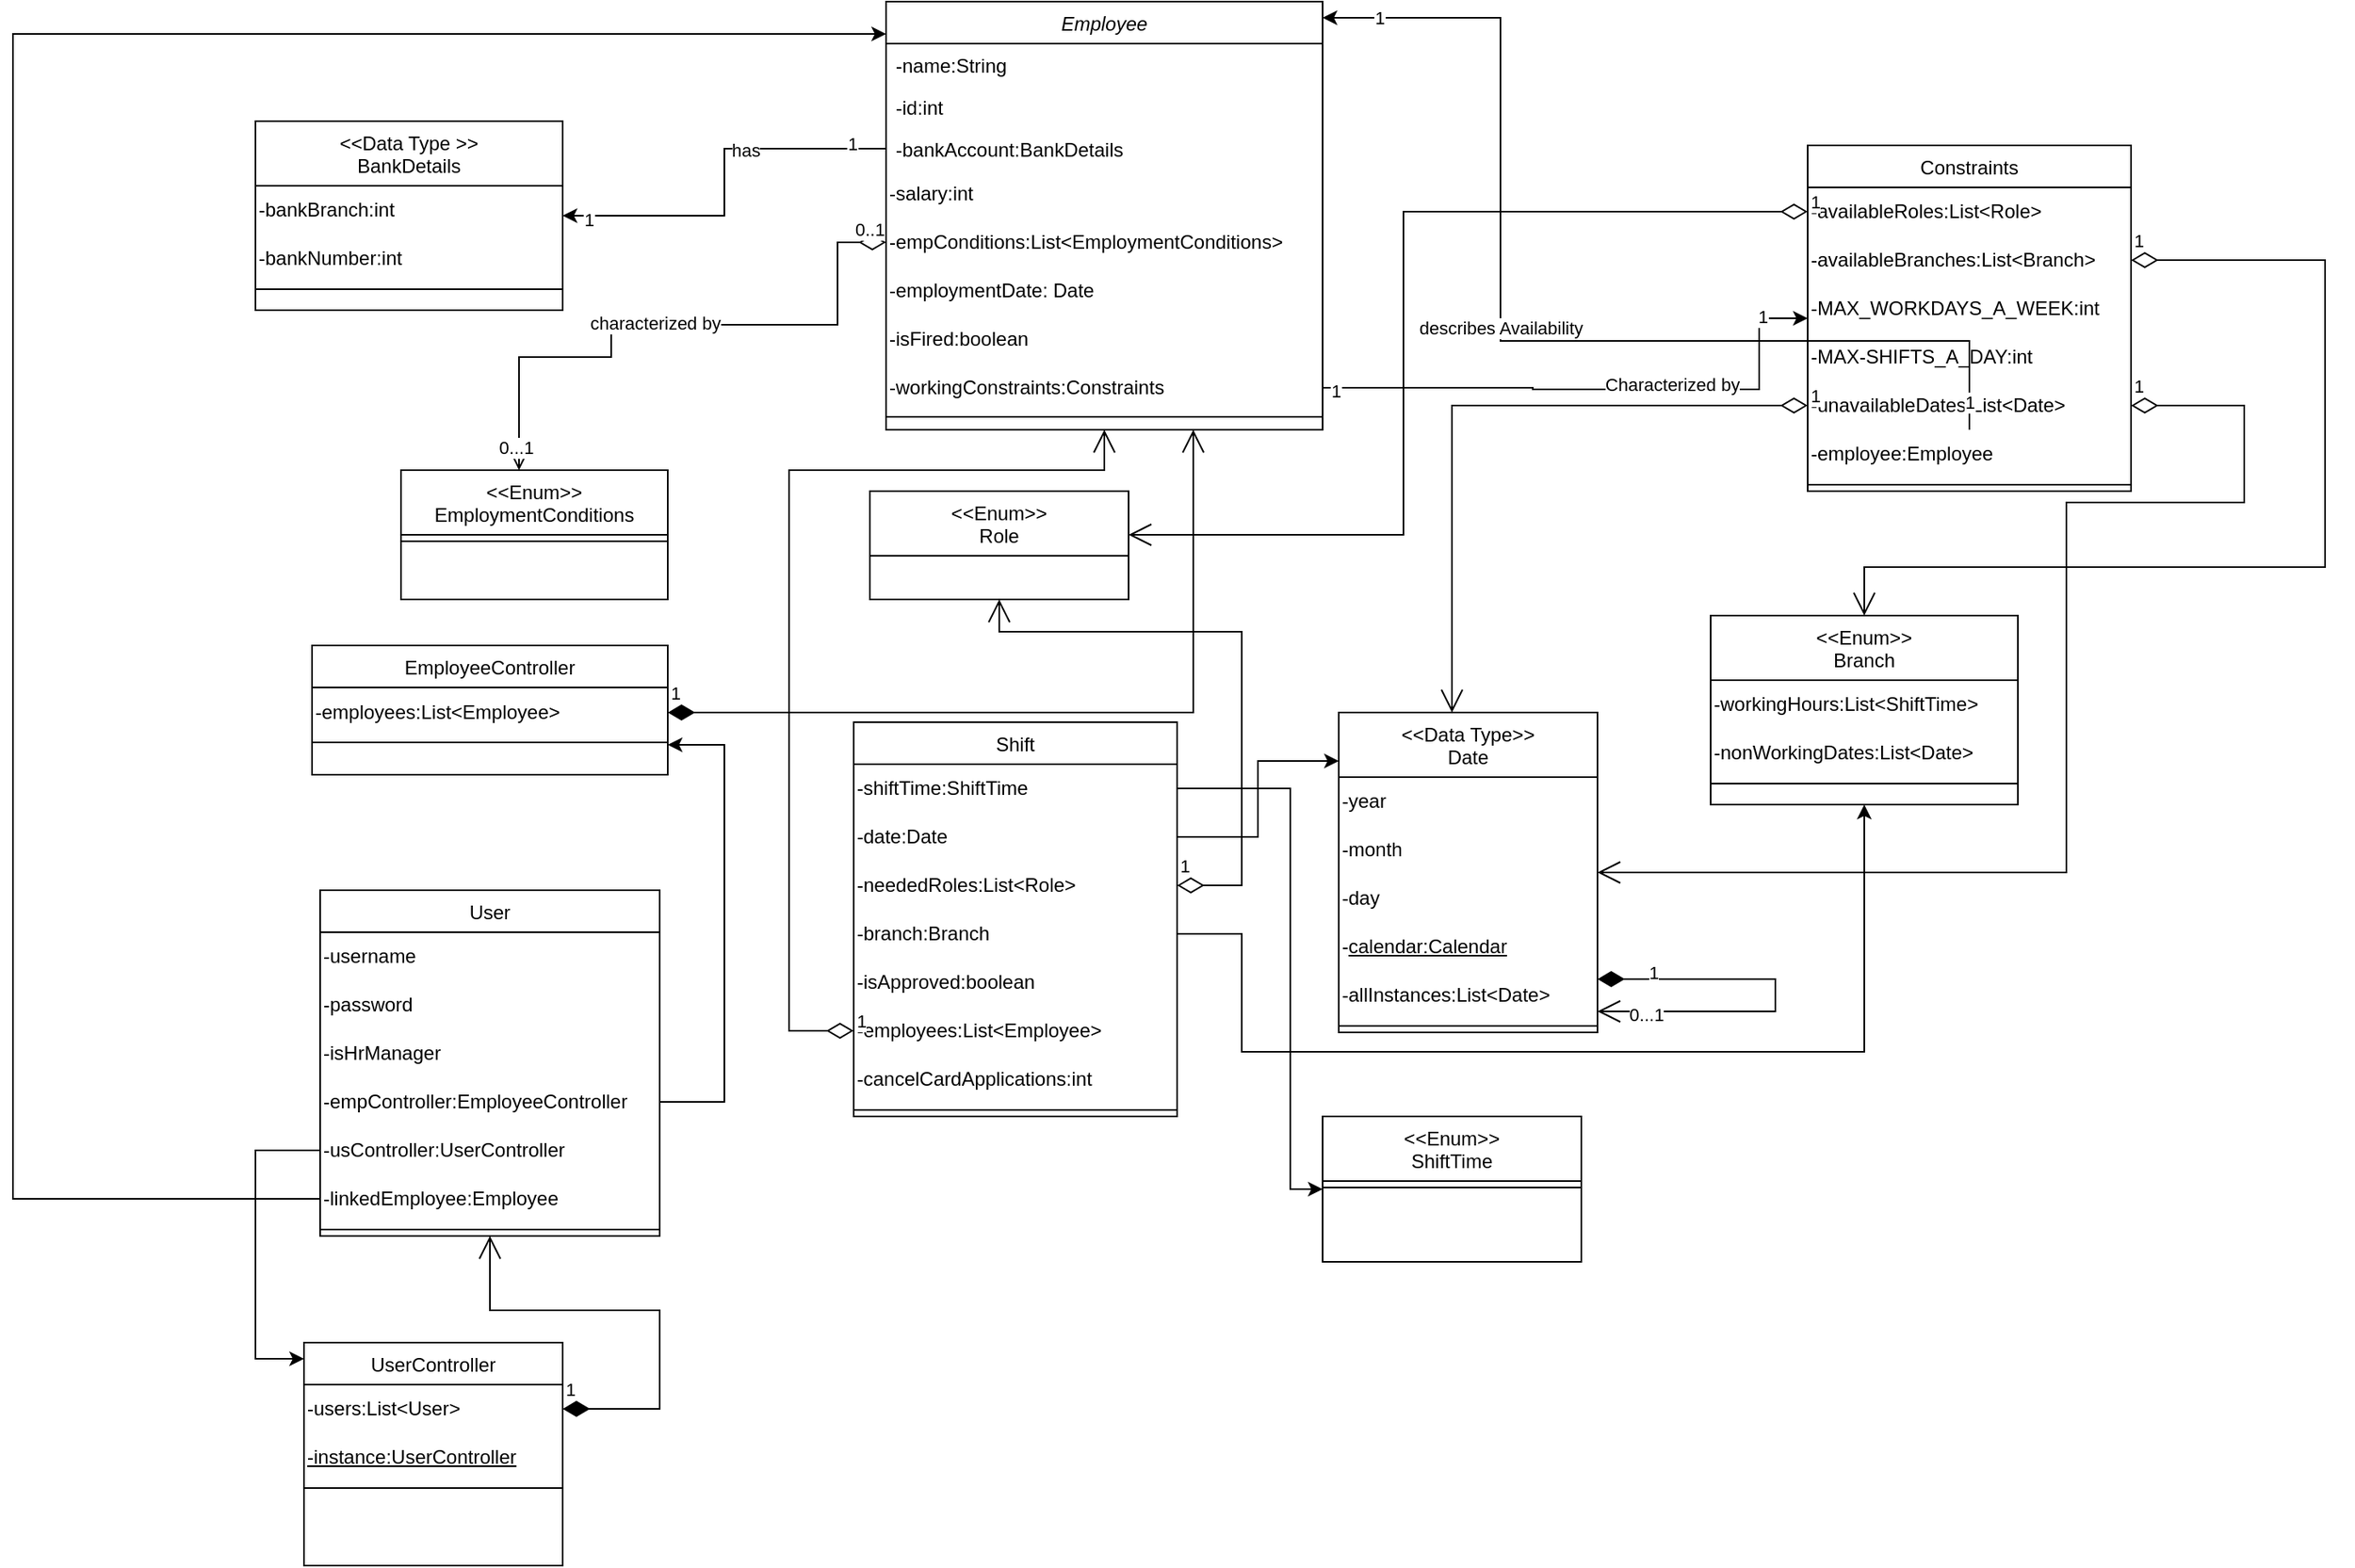 <mxfile version="21.1.0" type="device">
  <diagram id="C5RBs43oDa-KdzZeNtuy" name="Page-1">
    <mxGraphModel dx="2015" dy="496" grid="1" gridSize="10" guides="1" tooltips="1" connect="1" arrows="1" fold="1" page="1" pageScale="1" pageWidth="827" pageHeight="1169" math="0" shadow="0">
      <root>
        <mxCell id="WIyWlLk6GJQsqaUBKTNV-0" />
        <mxCell id="WIyWlLk6GJQsqaUBKTNV-1" parent="WIyWlLk6GJQsqaUBKTNV-0" />
        <mxCell id="zkfFHV4jXpPFQw0GAbJ--0" value="Employee" style="swimlane;fontStyle=2;align=center;verticalAlign=top;childLayout=stackLayout;horizontal=1;startSize=26;horizontalStack=0;resizeParent=1;resizeLast=0;collapsible=1;marginBottom=0;rounded=0;shadow=0;strokeWidth=1;" parent="WIyWlLk6GJQsqaUBKTNV-1" vertex="1">
          <mxGeometry x="30" y="10" width="270" height="265" as="geometry">
            <mxRectangle x="230" y="140" width="160" height="26" as="alternateBounds" />
          </mxGeometry>
        </mxCell>
        <mxCell id="zkfFHV4jXpPFQw0GAbJ--1" value="-name:String" style="text;align=left;verticalAlign=top;spacingLeft=4;spacingRight=4;overflow=hidden;rotatable=0;points=[[0,0.5],[1,0.5]];portConstraint=eastwest;" parent="zkfFHV4jXpPFQw0GAbJ--0" vertex="1">
          <mxGeometry y="26" width="270" height="26" as="geometry" />
        </mxCell>
        <mxCell id="zkfFHV4jXpPFQw0GAbJ--2" value="-id:int" style="text;align=left;verticalAlign=top;spacingLeft=4;spacingRight=4;overflow=hidden;rotatable=0;points=[[0,0.5],[1,0.5]];portConstraint=eastwest;rounded=0;shadow=0;html=0;" parent="zkfFHV4jXpPFQw0GAbJ--0" vertex="1">
          <mxGeometry y="52" width="270" height="26" as="geometry" />
        </mxCell>
        <mxCell id="zkfFHV4jXpPFQw0GAbJ--3" value="-bankAccount:BankDetails" style="text;align=left;verticalAlign=top;spacingLeft=4;spacingRight=4;overflow=hidden;rotatable=0;points=[[0,0.5],[1,0.5]];portConstraint=eastwest;rounded=0;shadow=0;html=0;" parent="zkfFHV4jXpPFQw0GAbJ--0" vertex="1">
          <mxGeometry y="78" width="270" height="26" as="geometry" />
        </mxCell>
        <mxCell id="BTt28EI_X6qTlT3syKuB-1" value="-salary:int" style="text;html=1;align=left;verticalAlign=middle;resizable=0;points=[];autosize=1;strokeColor=none;fillColor=none;" parent="zkfFHV4jXpPFQw0GAbJ--0" vertex="1">
          <mxGeometry y="104" width="270" height="30" as="geometry" />
        </mxCell>
        <mxCell id="BTt28EI_X6qTlT3syKuB-4" value="-empConditions:List&amp;lt;EmploymentConditions&amp;gt;" style="text;html=1;align=left;verticalAlign=middle;resizable=0;points=[];autosize=1;strokeColor=none;fillColor=none;" parent="zkfFHV4jXpPFQw0GAbJ--0" vertex="1">
          <mxGeometry y="134" width="270" height="30" as="geometry" />
        </mxCell>
        <mxCell id="BTt28EI_X6qTlT3syKuB-5" value="-employmentDate: Date" style="text;html=1;align=left;verticalAlign=middle;resizable=0;points=[];autosize=1;strokeColor=none;fillColor=none;" parent="zkfFHV4jXpPFQw0GAbJ--0" vertex="1">
          <mxGeometry y="164" width="270" height="30" as="geometry" />
        </mxCell>
        <mxCell id="62ZQvkJC0TwxKtBlI4pa-23" value="-isFired:boolean" style="text;html=1;align=left;verticalAlign=middle;resizable=0;points=[];autosize=1;strokeColor=none;fillColor=none;" vertex="1" parent="zkfFHV4jXpPFQw0GAbJ--0">
          <mxGeometry y="194" width="270" height="30" as="geometry" />
        </mxCell>
        <mxCell id="BTt28EI_X6qTlT3syKuB-2" value="-workingConstraints:Constraints" style="text;html=1;align=left;verticalAlign=middle;resizable=0;points=[];autosize=1;strokeColor=none;fillColor=none;" parent="zkfFHV4jXpPFQw0GAbJ--0" vertex="1">
          <mxGeometry y="224" width="270" height="30" as="geometry" />
        </mxCell>
        <mxCell id="zkfFHV4jXpPFQw0GAbJ--4" value="" style="line;html=1;strokeWidth=1;align=left;verticalAlign=middle;spacingTop=-1;spacingLeft=3;spacingRight=3;rotatable=0;labelPosition=right;points=[];portConstraint=eastwest;" parent="zkfFHV4jXpPFQw0GAbJ--0" vertex="1">
          <mxGeometry y="254" width="270" height="6" as="geometry" />
        </mxCell>
        <mxCell id="zkfFHV4jXpPFQw0GAbJ--13" value="Shift" style="swimlane;fontStyle=0;align=center;verticalAlign=top;childLayout=stackLayout;horizontal=1;startSize=26;horizontalStack=0;resizeParent=1;resizeLast=0;collapsible=1;marginBottom=0;rounded=0;shadow=0;strokeWidth=1;" parent="WIyWlLk6GJQsqaUBKTNV-1" vertex="1">
          <mxGeometry x="10" y="456" width="200" height="244" as="geometry">
            <mxRectangle x="340" y="380" width="170" height="26" as="alternateBounds" />
          </mxGeometry>
        </mxCell>
        <mxCell id="TPDy2men3T0ADZxq4F-W-40" value="-shiftTime:ShiftTime" style="text;html=1;align=left;verticalAlign=middle;resizable=0;points=[];autosize=1;strokeColor=none;fillColor=none;" parent="zkfFHV4jXpPFQw0GAbJ--13" vertex="1">
          <mxGeometry y="26" width="200" height="30" as="geometry" />
        </mxCell>
        <mxCell id="TPDy2men3T0ADZxq4F-W-39" value="-date:Date" style="text;html=1;align=left;verticalAlign=middle;resizable=0;points=[];autosize=1;strokeColor=none;fillColor=none;" parent="zkfFHV4jXpPFQw0GAbJ--13" vertex="1">
          <mxGeometry y="56" width="200" height="30" as="geometry" />
        </mxCell>
        <mxCell id="TPDy2men3T0ADZxq4F-W-49" value="-neededRoles:List&amp;lt;Role&amp;gt;" style="text;html=1;align=left;verticalAlign=middle;resizable=0;points=[];autosize=1;strokeColor=none;fillColor=none;" parent="zkfFHV4jXpPFQw0GAbJ--13" vertex="1">
          <mxGeometry y="86" width="200" height="30" as="geometry" />
        </mxCell>
        <mxCell id="2aoBsy9uFWrHVeQdkBPF-12" value="-branch:Branch" style="text;html=1;align=left;verticalAlign=middle;resizable=0;points=[];autosize=1;strokeColor=none;fillColor=none;" parent="zkfFHV4jXpPFQw0GAbJ--13" vertex="1">
          <mxGeometry y="116" width="200" height="30" as="geometry" />
        </mxCell>
        <mxCell id="2aoBsy9uFWrHVeQdkBPF-5" value="-isApproved:boolean" style="text;html=1;align=left;verticalAlign=middle;resizable=0;points=[];autosize=1;strokeColor=none;fillColor=none;" parent="zkfFHV4jXpPFQw0GAbJ--13" vertex="1">
          <mxGeometry y="146" width="200" height="30" as="geometry" />
        </mxCell>
        <mxCell id="2aoBsy9uFWrHVeQdkBPF-8" value="-employees:List&amp;lt;Employee&amp;gt;" style="text;html=1;align=left;verticalAlign=middle;resizable=0;points=[];autosize=1;strokeColor=none;fillColor=none;" parent="zkfFHV4jXpPFQw0GAbJ--13" vertex="1">
          <mxGeometry y="176" width="200" height="30" as="geometry" />
        </mxCell>
        <mxCell id="62ZQvkJC0TwxKtBlI4pa-14" value="-cancelCardApplications:int" style="text;html=1;align=left;verticalAlign=middle;resizable=0;points=[];autosize=1;strokeColor=none;fillColor=none;" vertex="1" parent="zkfFHV4jXpPFQw0GAbJ--13">
          <mxGeometry y="206" width="200" height="30" as="geometry" />
        </mxCell>
        <mxCell id="zkfFHV4jXpPFQw0GAbJ--15" value="" style="line;html=1;strokeWidth=1;align=left;verticalAlign=middle;spacingTop=-1;spacingLeft=3;spacingRight=3;rotatable=0;labelPosition=right;points=[];portConstraint=eastwest;" parent="zkfFHV4jXpPFQw0GAbJ--13" vertex="1">
          <mxGeometry y="236" width="200" height="8" as="geometry" />
        </mxCell>
        <mxCell id="TPDy2men3T0ADZxq4F-W-0" value="&lt;&lt;Data Type&gt;&gt;&#xa;Date" style="swimlane;fontStyle=0;align=center;verticalAlign=top;childLayout=stackLayout;horizontal=1;startSize=40;horizontalStack=0;resizeParent=1;resizeLast=0;collapsible=1;marginBottom=0;rounded=0;shadow=0;strokeWidth=1;" parent="WIyWlLk6GJQsqaUBKTNV-1" vertex="1">
          <mxGeometry x="310" y="450" width="160" height="198" as="geometry">
            <mxRectangle x="340" y="380" width="170" height="26" as="alternateBounds" />
          </mxGeometry>
        </mxCell>
        <mxCell id="2aoBsy9uFWrHVeQdkBPF-11" value="-year" style="text;html=1;align=left;verticalAlign=middle;resizable=0;points=[];autosize=1;strokeColor=none;fillColor=none;" parent="TPDy2men3T0ADZxq4F-W-0" vertex="1">
          <mxGeometry y="40" width="160" height="30" as="geometry" />
        </mxCell>
        <mxCell id="2aoBsy9uFWrHVeQdkBPF-10" value="-month" style="text;html=1;align=left;verticalAlign=middle;resizable=0;points=[];autosize=1;strokeColor=none;fillColor=none;" parent="TPDy2men3T0ADZxq4F-W-0" vertex="1">
          <mxGeometry y="70" width="160" height="30" as="geometry" />
        </mxCell>
        <mxCell id="2aoBsy9uFWrHVeQdkBPF-9" value="-day" style="text;html=1;align=left;verticalAlign=middle;resizable=0;points=[];autosize=1;strokeColor=none;fillColor=none;" parent="TPDy2men3T0ADZxq4F-W-0" vertex="1">
          <mxGeometry y="100" width="160" height="30" as="geometry" />
        </mxCell>
        <mxCell id="TPDy2men3T0ADZxq4F-W-27" value="-&lt;u&gt;calendar:Calendar&lt;/u&gt;" style="text;html=1;align=left;verticalAlign=middle;resizable=0;points=[];autosize=1;strokeColor=none;fillColor=none;" parent="TPDy2men3T0ADZxq4F-W-0" vertex="1">
          <mxGeometry y="130" width="160" height="30" as="geometry" />
        </mxCell>
        <mxCell id="62ZQvkJC0TwxKtBlI4pa-15" value="-allInstances:List&amp;lt;Date&amp;gt;" style="text;html=1;align=left;verticalAlign=middle;resizable=0;points=[];autosize=1;strokeColor=none;fillColor=none;" vertex="1" parent="TPDy2men3T0ADZxq4F-W-0">
          <mxGeometry y="160" width="160" height="30" as="geometry" />
        </mxCell>
        <mxCell id="TPDy2men3T0ADZxq4F-W-2" value="" style="line;html=1;strokeWidth=1;align=left;verticalAlign=middle;spacingTop=-1;spacingLeft=3;spacingRight=3;rotatable=0;labelPosition=right;points=[];portConstraint=eastwest;" parent="TPDy2men3T0ADZxq4F-W-0" vertex="1">
          <mxGeometry y="190" width="160" height="8" as="geometry" />
        </mxCell>
        <mxCell id="62ZQvkJC0TwxKtBlI4pa-57" value="1" style="endArrow=open;html=1;endSize=12;startArrow=diamondThin;startSize=14;startFill=1;edgeStyle=orthogonalEdgeStyle;align=left;verticalAlign=bottom;rounded=0;" edge="1" parent="TPDy2men3T0ADZxq4F-W-0" source="62ZQvkJC0TwxKtBlI4pa-15" target="62ZQvkJC0TwxKtBlI4pa-15">
          <mxGeometry x="-0.75" y="-5" relative="1" as="geometry">
            <mxPoint x="190" y="170" as="sourcePoint" />
            <mxPoint x="200" y="250" as="targetPoint" />
            <Array as="points">
              <mxPoint x="270" y="165" />
              <mxPoint x="270" y="185" />
            </Array>
            <mxPoint as="offset" />
          </mxGeometry>
        </mxCell>
        <mxCell id="62ZQvkJC0TwxKtBlI4pa-59" value="0...1" style="edgeLabel;html=1;align=center;verticalAlign=middle;resizable=0;points=[];" vertex="1" connectable="0" parent="62ZQvkJC0TwxKtBlI4pa-57">
          <mxGeometry x="0.754" y="2" relative="1" as="geometry">
            <mxPoint as="offset" />
          </mxGeometry>
        </mxCell>
        <mxCell id="TPDy2men3T0ADZxq4F-W-6" value="&lt;&lt;Enum&gt;&gt;&#xa;ShiftTime" style="swimlane;fontStyle=0;align=center;verticalAlign=top;childLayout=stackLayout;horizontal=1;startSize=40;horizontalStack=0;resizeParent=1;resizeLast=0;collapsible=1;marginBottom=0;rounded=0;shadow=0;strokeWidth=1;" parent="WIyWlLk6GJQsqaUBKTNV-1" vertex="1">
          <mxGeometry x="300" y="700" width="160" height="90" as="geometry">
            <mxRectangle x="340" y="380" width="170" height="26" as="alternateBounds" />
          </mxGeometry>
        </mxCell>
        <mxCell id="TPDy2men3T0ADZxq4F-W-8" value="" style="line;html=1;strokeWidth=1;align=left;verticalAlign=middle;spacingTop=-1;spacingLeft=3;spacingRight=3;rotatable=0;labelPosition=right;points=[];portConstraint=eastwest;" parent="TPDy2men3T0ADZxq4F-W-6" vertex="1">
          <mxGeometry y="40" width="160" height="8" as="geometry" />
        </mxCell>
        <mxCell id="TPDy2men3T0ADZxq4F-W-9" value="User" style="swimlane;fontStyle=0;align=center;verticalAlign=top;childLayout=stackLayout;horizontal=1;startSize=26;horizontalStack=0;resizeParent=1;resizeLast=0;collapsible=1;marginBottom=0;rounded=0;shadow=0;strokeWidth=1;" parent="WIyWlLk6GJQsqaUBKTNV-1" vertex="1">
          <mxGeometry x="-320" y="560" width="210" height="214" as="geometry">
            <mxRectangle x="130" y="380" width="160" height="26" as="alternateBounds" />
          </mxGeometry>
        </mxCell>
        <mxCell id="TPDy2men3T0ADZxq4F-W-69" value="-username" style="text;html=1;align=left;verticalAlign=middle;resizable=0;points=[];autosize=1;strokeColor=none;fillColor=none;" parent="TPDy2men3T0ADZxq4F-W-9" vertex="1">
          <mxGeometry y="26" width="210" height="30" as="geometry" />
        </mxCell>
        <mxCell id="TPDy2men3T0ADZxq4F-W-72" value="-password" style="text;html=1;align=left;verticalAlign=middle;resizable=0;points=[];autosize=1;strokeColor=none;fillColor=none;" parent="TPDy2men3T0ADZxq4F-W-9" vertex="1">
          <mxGeometry y="56" width="210" height="30" as="geometry" />
        </mxCell>
        <mxCell id="2aoBsy9uFWrHVeQdkBPF-0" value="-isHrManager" style="text;html=1;align=left;verticalAlign=middle;resizable=0;points=[];autosize=1;strokeColor=none;fillColor=none;" parent="TPDy2men3T0ADZxq4F-W-9" vertex="1">
          <mxGeometry y="86" width="210" height="30" as="geometry" />
        </mxCell>
        <mxCell id="62ZQvkJC0TwxKtBlI4pa-16" value="-empController:EmployeeController" style="text;html=1;align=left;verticalAlign=middle;resizable=0;points=[];autosize=1;strokeColor=none;fillColor=none;" vertex="1" parent="TPDy2men3T0ADZxq4F-W-9">
          <mxGeometry y="116" width="210" height="30" as="geometry" />
        </mxCell>
        <mxCell id="62ZQvkJC0TwxKtBlI4pa-17" value="-usController:UserController" style="text;html=1;align=left;verticalAlign=middle;resizable=0;points=[];autosize=1;strokeColor=none;fillColor=none;" vertex="1" parent="TPDy2men3T0ADZxq4F-W-9">
          <mxGeometry y="146" width="210" height="30" as="geometry" />
        </mxCell>
        <mxCell id="2aoBsy9uFWrHVeQdkBPF-1" value="-linkedEmployee:Employee" style="text;html=1;align=left;verticalAlign=middle;resizable=0;points=[];autosize=1;strokeColor=none;fillColor=none;" parent="TPDy2men3T0ADZxq4F-W-9" vertex="1">
          <mxGeometry y="176" width="210" height="30" as="geometry" />
        </mxCell>
        <mxCell id="TPDy2men3T0ADZxq4F-W-12" value="" style="line;html=1;strokeWidth=1;align=left;verticalAlign=middle;spacingTop=-1;spacingLeft=3;spacingRight=3;rotatable=0;labelPosition=right;points=[];portConstraint=eastwest;" parent="TPDy2men3T0ADZxq4F-W-9" vertex="1">
          <mxGeometry y="206" width="210" height="8" as="geometry" />
        </mxCell>
        <mxCell id="TPDy2men3T0ADZxq4F-W-15" value="EmployeeController" style="swimlane;fontStyle=0;align=center;verticalAlign=top;childLayout=stackLayout;horizontal=1;startSize=26;horizontalStack=0;resizeParent=1;resizeLast=0;collapsible=1;marginBottom=0;rounded=0;shadow=0;strokeWidth=1;" parent="WIyWlLk6GJQsqaUBKTNV-1" vertex="1">
          <mxGeometry x="-325" y="408.5" width="220" height="80" as="geometry">
            <mxRectangle x="130" y="380" width="160" height="26" as="alternateBounds" />
          </mxGeometry>
        </mxCell>
        <mxCell id="62ZQvkJC0TwxKtBlI4pa-22" value="-employees:List&amp;lt;Employee&amp;gt;" style="text;html=1;align=left;verticalAlign=middle;resizable=0;points=[];autosize=1;strokeColor=none;fillColor=none;" vertex="1" parent="TPDy2men3T0ADZxq4F-W-15">
          <mxGeometry y="26" width="220" height="30" as="geometry" />
        </mxCell>
        <mxCell id="TPDy2men3T0ADZxq4F-W-18" value="" style="line;html=1;strokeWidth=1;align=left;verticalAlign=middle;spacingTop=-1;spacingLeft=3;spacingRight=3;rotatable=0;labelPosition=right;points=[];portConstraint=eastwest;" parent="TPDy2men3T0ADZxq4F-W-15" vertex="1">
          <mxGeometry y="56" width="220" height="8" as="geometry" />
        </mxCell>
        <mxCell id="TPDy2men3T0ADZxq4F-W-21" value="UserController" style="swimlane;fontStyle=0;align=center;verticalAlign=top;childLayout=stackLayout;horizontal=1;startSize=26;horizontalStack=0;resizeParent=1;resizeLast=0;collapsible=1;marginBottom=0;rounded=0;shadow=0;strokeWidth=1;" parent="WIyWlLk6GJQsqaUBKTNV-1" vertex="1">
          <mxGeometry x="-330" y="840" width="160" height="138" as="geometry">
            <mxRectangle x="130" y="380" width="160" height="26" as="alternateBounds" />
          </mxGeometry>
        </mxCell>
        <mxCell id="2aoBsy9uFWrHVeQdkBPF-13" value="-users:List&amp;lt;User&amp;gt;" style="text;html=1;align=left;verticalAlign=middle;resizable=0;points=[];autosize=1;strokeColor=none;fillColor=none;" parent="TPDy2men3T0ADZxq4F-W-21" vertex="1">
          <mxGeometry y="26" width="160" height="30" as="geometry" />
        </mxCell>
        <mxCell id="62ZQvkJC0TwxKtBlI4pa-18" value="&lt;u&gt;-instance:UserController&lt;/u&gt;" style="text;html=1;align=left;verticalAlign=middle;resizable=0;points=[];autosize=1;strokeColor=none;fillColor=none;" vertex="1" parent="TPDy2men3T0ADZxq4F-W-21">
          <mxGeometry y="56" width="160" height="30" as="geometry" />
        </mxCell>
        <mxCell id="TPDy2men3T0ADZxq4F-W-24" value="" style="line;html=1;strokeWidth=1;align=left;verticalAlign=middle;spacingTop=-1;spacingLeft=3;spacingRight=3;rotatable=0;labelPosition=right;points=[];portConstraint=eastwest;" parent="TPDy2men3T0ADZxq4F-W-21" vertex="1">
          <mxGeometry y="86" width="160" height="8" as="geometry" />
        </mxCell>
        <mxCell id="TPDy2men3T0ADZxq4F-W-28" value="&lt;&lt;Enum&gt;&gt;&#xa;Branch" style="swimlane;fontStyle=0;align=center;verticalAlign=top;childLayout=stackLayout;horizontal=1;startSize=40;horizontalStack=0;resizeParent=1;resizeLast=0;collapsible=1;marginBottom=0;rounded=0;shadow=0;strokeWidth=1;" parent="WIyWlLk6GJQsqaUBKTNV-1" vertex="1">
          <mxGeometry x="540" y="390" width="190" height="117" as="geometry">
            <mxRectangle x="130" y="380" width="160" height="26" as="alternateBounds" />
          </mxGeometry>
        </mxCell>
        <mxCell id="2aoBsy9uFWrHVeQdkBPF-2" value="-workingHours:List&amp;lt;ShiftTime&amp;gt;" style="text;html=1;align=left;verticalAlign=middle;resizable=0;points=[];autosize=1;strokeColor=none;fillColor=none;" parent="TPDy2men3T0ADZxq4F-W-28" vertex="1">
          <mxGeometry y="40" width="190" height="30" as="geometry" />
        </mxCell>
        <mxCell id="TPDy2men3T0ADZxq4F-W-41" value="-nonWorkingDates:List&amp;lt;Date&amp;gt;" style="text;html=1;align=left;verticalAlign=middle;resizable=0;points=[];autosize=1;strokeColor=none;fillColor=none;" parent="TPDy2men3T0ADZxq4F-W-28" vertex="1">
          <mxGeometry y="70" width="190" height="30" as="geometry" />
        </mxCell>
        <mxCell id="TPDy2men3T0ADZxq4F-W-31" value="" style="line;html=1;strokeWidth=1;align=left;verticalAlign=middle;spacingTop=-1;spacingLeft=3;spacingRight=3;rotatable=0;labelPosition=right;points=[];portConstraint=eastwest;" parent="TPDy2men3T0ADZxq4F-W-28" vertex="1">
          <mxGeometry y="100" width="190" height="8" as="geometry" />
        </mxCell>
        <mxCell id="TPDy2men3T0ADZxq4F-W-52" value="Constraints" style="swimlane;fontStyle=0;align=center;verticalAlign=top;childLayout=stackLayout;horizontal=1;startSize=26;horizontalStack=0;resizeParent=1;resizeLast=0;collapsible=1;marginBottom=0;rounded=0;shadow=0;strokeWidth=1;" parent="WIyWlLk6GJQsqaUBKTNV-1" vertex="1">
          <mxGeometry x="600" y="99" width="200" height="214" as="geometry">
            <mxRectangle x="130" y="380" width="160" height="26" as="alternateBounds" />
          </mxGeometry>
        </mxCell>
        <mxCell id="TPDy2men3T0ADZxq4F-W-56" value="-availableRoles:List&amp;lt;Role&amp;gt;" style="text;html=1;align=left;verticalAlign=middle;resizable=0;points=[];autosize=1;strokeColor=none;fillColor=none;" parent="TPDy2men3T0ADZxq4F-W-52" vertex="1">
          <mxGeometry y="26" width="200" height="30" as="geometry" />
        </mxCell>
        <mxCell id="TPDy2men3T0ADZxq4F-W-57" value="-availableBranches:List&amp;lt;Branch&amp;gt;" style="text;html=1;align=left;verticalAlign=middle;resizable=0;points=[];autosize=1;strokeColor=none;fillColor=none;" parent="TPDy2men3T0ADZxq4F-W-52" vertex="1">
          <mxGeometry y="56" width="200" height="30" as="geometry" />
        </mxCell>
        <mxCell id="TPDy2men3T0ADZxq4F-W-58" value="-MAX_WORKDAYS_A_WEEK:int" style="text;html=1;align=left;verticalAlign=middle;resizable=0;points=[];autosize=1;strokeColor=none;fillColor=none;" parent="TPDy2men3T0ADZxq4F-W-52" vertex="1">
          <mxGeometry y="86" width="200" height="30" as="geometry" />
        </mxCell>
        <mxCell id="62ZQvkJC0TwxKtBlI4pa-29" value="-MAX-SHIFTS_A_DAY:int" style="text;html=1;align=left;verticalAlign=middle;resizable=0;points=[];autosize=1;strokeColor=none;fillColor=none;" vertex="1" parent="TPDy2men3T0ADZxq4F-W-52">
          <mxGeometry y="116" width="200" height="30" as="geometry" />
        </mxCell>
        <mxCell id="TPDy2men3T0ADZxq4F-W-59" value="-unavailableDates:List&amp;lt;Date&amp;gt;" style="text;html=1;align=left;verticalAlign=middle;resizable=0;points=[];autosize=1;strokeColor=none;fillColor=none;" parent="TPDy2men3T0ADZxq4F-W-52" vertex="1">
          <mxGeometry y="146" width="200" height="30" as="geometry" />
        </mxCell>
        <mxCell id="62ZQvkJC0TwxKtBlI4pa-28" value="-employee:Employee" style="text;html=1;align=left;verticalAlign=middle;resizable=0;points=[];autosize=1;strokeColor=none;fillColor=none;" vertex="1" parent="TPDy2men3T0ADZxq4F-W-52">
          <mxGeometry y="176" width="200" height="30" as="geometry" />
        </mxCell>
        <mxCell id="TPDy2men3T0ADZxq4F-W-54" value="" style="line;html=1;strokeWidth=1;align=left;verticalAlign=middle;spacingTop=-1;spacingLeft=3;spacingRight=3;rotatable=0;labelPosition=right;points=[];portConstraint=eastwest;" parent="TPDy2men3T0ADZxq4F-W-52" vertex="1">
          <mxGeometry y="206" width="200" height="8" as="geometry" />
        </mxCell>
        <mxCell id="TPDy2men3T0ADZxq4F-W-60" value="&lt;&lt;Enum&gt;&gt;&#xa;Role" style="swimlane;fontStyle=0;align=center;verticalAlign=top;childLayout=stackLayout;horizontal=1;startSize=40;horizontalStack=0;resizeParent=1;resizeLast=0;collapsible=1;marginBottom=0;rounded=0;shadow=0;strokeWidth=1;" parent="WIyWlLk6GJQsqaUBKTNV-1" vertex="1">
          <mxGeometry x="20" y="313" width="160" height="67" as="geometry">
            <mxRectangle x="130" y="380" width="160" height="26" as="alternateBounds" />
          </mxGeometry>
        </mxCell>
        <mxCell id="TPDy2men3T0ADZxq4F-W-61" value="" style="line;html=1;strokeWidth=1;align=left;verticalAlign=middle;spacingTop=-1;spacingLeft=3;spacingRight=3;rotatable=0;labelPosition=right;points=[];portConstraint=eastwest;" parent="TPDy2men3T0ADZxq4F-W-60" vertex="1">
          <mxGeometry y="40" width="160" as="geometry" />
        </mxCell>
        <mxCell id="62ZQvkJC0TwxKtBlI4pa-9" style="edgeStyle=orthogonalEdgeStyle;rounded=0;orthogonalLoop=1;jettySize=auto;html=1;" edge="1" parent="WIyWlLk6GJQsqaUBKTNV-1" source="BTt28EI_X6qTlT3syKuB-2" target="TPDy2men3T0ADZxq4F-W-52">
          <mxGeometry relative="1" as="geometry">
            <mxPoint x="570" y="230" as="targetPoint" />
            <Array as="points">
              <mxPoint x="430" y="249" />
              <mxPoint x="430" y="250" />
              <mxPoint x="570" y="250" />
              <mxPoint x="570" y="206" />
            </Array>
          </mxGeometry>
        </mxCell>
        <mxCell id="62ZQvkJC0TwxKtBlI4pa-10" value="Characterized by" style="edgeLabel;html=1;align=center;verticalAlign=middle;resizable=0;points=[];" vertex="1" connectable="0" parent="62ZQvkJC0TwxKtBlI4pa-9">
          <mxGeometry x="0.254" y="3" relative="1" as="geometry">
            <mxPoint as="offset" />
          </mxGeometry>
        </mxCell>
        <mxCell id="62ZQvkJC0TwxKtBlI4pa-11" value="1" style="edgeLabel;html=1;align=center;verticalAlign=middle;resizable=0;points=[];" vertex="1" connectable="0" parent="62ZQvkJC0TwxKtBlI4pa-9">
          <mxGeometry x="-0.783" y="-2" relative="1" as="geometry">
            <mxPoint x="-30" as="offset" />
          </mxGeometry>
        </mxCell>
        <mxCell id="62ZQvkJC0TwxKtBlI4pa-12" value="1" style="edgeLabel;html=1;align=center;verticalAlign=middle;resizable=0;points=[];" vertex="1" connectable="0" parent="62ZQvkJC0TwxKtBlI4pa-9">
          <mxGeometry x="0.838" y="1" relative="1" as="geometry">
            <mxPoint as="offset" />
          </mxGeometry>
        </mxCell>
        <mxCell id="62ZQvkJC0TwxKtBlI4pa-19" value="&lt;&lt;Enum&gt;&gt;&#xa;EmploymentConditions" style="swimlane;fontStyle=0;align=center;verticalAlign=top;childLayout=stackLayout;horizontal=1;startSize=40;horizontalStack=0;resizeParent=1;resizeLast=0;collapsible=1;marginBottom=0;rounded=0;shadow=0;strokeWidth=1;" vertex="1" parent="WIyWlLk6GJQsqaUBKTNV-1">
          <mxGeometry x="-270" y="300" width="165" height="80" as="geometry">
            <mxRectangle x="130" y="380" width="160" height="26" as="alternateBounds" />
          </mxGeometry>
        </mxCell>
        <mxCell id="62ZQvkJC0TwxKtBlI4pa-21" value="" style="line;html=1;strokeWidth=1;align=left;verticalAlign=middle;spacingTop=-1;spacingLeft=3;spacingRight=3;rotatable=0;labelPosition=right;points=[];portConstraint=eastwest;" vertex="1" parent="62ZQvkJC0TwxKtBlI4pa-19">
          <mxGeometry y="40" width="165" height="8" as="geometry" />
        </mxCell>
        <mxCell id="62ZQvkJC0TwxKtBlI4pa-24" value="&lt;&lt;Data Type &gt;&gt;&#xa;BankDetails" style="swimlane;fontStyle=0;align=center;verticalAlign=top;childLayout=stackLayout;horizontal=1;startSize=40;horizontalStack=0;resizeParent=1;resizeLast=0;collapsible=1;marginBottom=0;rounded=0;shadow=0;strokeWidth=1;" vertex="1" parent="WIyWlLk6GJQsqaUBKTNV-1">
          <mxGeometry x="-360" y="84" width="190" height="117" as="geometry">
            <mxRectangle x="130" y="380" width="160" height="26" as="alternateBounds" />
          </mxGeometry>
        </mxCell>
        <mxCell id="62ZQvkJC0TwxKtBlI4pa-25" value="-bankBranch:int" style="text;html=1;align=left;verticalAlign=middle;resizable=0;points=[];autosize=1;strokeColor=none;fillColor=none;" vertex="1" parent="62ZQvkJC0TwxKtBlI4pa-24">
          <mxGeometry y="40" width="190" height="30" as="geometry" />
        </mxCell>
        <mxCell id="62ZQvkJC0TwxKtBlI4pa-26" value="-bankNumber:int" style="text;html=1;align=left;verticalAlign=middle;resizable=0;points=[];autosize=1;strokeColor=none;fillColor=none;" vertex="1" parent="62ZQvkJC0TwxKtBlI4pa-24">
          <mxGeometry y="70" width="190" height="30" as="geometry" />
        </mxCell>
        <mxCell id="62ZQvkJC0TwxKtBlI4pa-27" value="" style="line;html=1;strokeWidth=1;align=left;verticalAlign=middle;spacingTop=-1;spacingLeft=3;spacingRight=3;rotatable=0;labelPosition=right;points=[];portConstraint=eastwest;" vertex="1" parent="62ZQvkJC0TwxKtBlI4pa-24">
          <mxGeometry y="100" width="190" height="8" as="geometry" />
        </mxCell>
        <mxCell id="62ZQvkJC0TwxKtBlI4pa-31" style="edgeStyle=orthogonalEdgeStyle;rounded=0;orthogonalLoop=1;jettySize=auto;html=1;" edge="1" parent="WIyWlLk6GJQsqaUBKTNV-1" source="62ZQvkJC0TwxKtBlI4pa-28" target="zkfFHV4jXpPFQw0GAbJ--0">
          <mxGeometry relative="1" as="geometry">
            <Array as="points">
              <mxPoint x="410" y="220" />
              <mxPoint x="410" y="20" />
            </Array>
          </mxGeometry>
        </mxCell>
        <mxCell id="62ZQvkJC0TwxKtBlI4pa-32" value="describes Availability" style="edgeLabel;html=1;align=center;verticalAlign=middle;resizable=0;points=[];" vertex="1" connectable="0" parent="62ZQvkJC0TwxKtBlI4pa-31">
          <mxGeometry x="0.078" relative="1" as="geometry">
            <mxPoint as="offset" />
          </mxGeometry>
        </mxCell>
        <mxCell id="62ZQvkJC0TwxKtBlI4pa-33" value="1" style="edgeLabel;html=1;align=center;verticalAlign=middle;resizable=0;points=[];" vertex="1" connectable="0" parent="62ZQvkJC0TwxKtBlI4pa-31">
          <mxGeometry x="0.893" relative="1" as="geometry">
            <mxPoint as="offset" />
          </mxGeometry>
        </mxCell>
        <mxCell id="62ZQvkJC0TwxKtBlI4pa-34" value="1" style="edgeLabel;html=1;align=center;verticalAlign=middle;resizable=0;points=[];" vertex="1" connectable="0" parent="62ZQvkJC0TwxKtBlI4pa-31">
          <mxGeometry x="-0.946" relative="1" as="geometry">
            <mxPoint as="offset" />
          </mxGeometry>
        </mxCell>
        <mxCell id="62ZQvkJC0TwxKtBlI4pa-39" value="1" style="endArrow=open;html=1;endSize=12;startArrow=diamondThin;startSize=14;startFill=0;edgeStyle=orthogonalEdgeStyle;align=left;verticalAlign=bottom;rounded=0;entryX=1;entryY=0.403;entryDx=0;entryDy=0;entryPerimeter=0;" edge="1" parent="WIyWlLk6GJQsqaUBKTNV-1" source="TPDy2men3T0ADZxq4F-W-56" target="TPDy2men3T0ADZxq4F-W-60">
          <mxGeometry x="-1" y="3" relative="1" as="geometry">
            <mxPoint x="350" y="260" as="sourcePoint" />
            <mxPoint x="510" y="260" as="targetPoint" />
            <Array as="points">
              <mxPoint x="350" y="140" />
              <mxPoint x="350" y="340" />
            </Array>
          </mxGeometry>
        </mxCell>
        <mxCell id="62ZQvkJC0TwxKtBlI4pa-45" value="1" style="endArrow=open;html=1;endSize=12;startArrow=diamondThin;startSize=14;startFill=0;edgeStyle=orthogonalEdgeStyle;align=left;verticalAlign=bottom;rounded=0;" edge="1" parent="WIyWlLk6GJQsqaUBKTNV-1" source="TPDy2men3T0ADZxq4F-W-57" target="TPDy2men3T0ADZxq4F-W-28">
          <mxGeometry x="-1" y="3" relative="1" as="geometry">
            <mxPoint x="400" y="260" as="sourcePoint" />
            <mxPoint x="560" y="260" as="targetPoint" />
            <Array as="points">
              <mxPoint x="920" y="170" />
              <mxPoint x="920" y="360" />
              <mxPoint x="635" y="360" />
            </Array>
          </mxGeometry>
        </mxCell>
        <mxCell id="62ZQvkJC0TwxKtBlI4pa-46" value="1" style="endArrow=open;html=1;endSize=12;startArrow=diamondThin;startSize=14;startFill=0;edgeStyle=orthogonalEdgeStyle;align=left;verticalAlign=bottom;rounded=0;" edge="1" parent="WIyWlLk6GJQsqaUBKTNV-1" source="TPDy2men3T0ADZxq4F-W-59" target="TPDy2men3T0ADZxq4F-W-0">
          <mxGeometry x="-1" y="3" relative="1" as="geometry">
            <mxPoint x="1055" y="240" as="sourcePoint" />
            <mxPoint x="940" y="390" as="targetPoint" />
            <Array as="points">
              <mxPoint x="870" y="260" />
              <mxPoint x="870" y="320" />
              <mxPoint x="760" y="320" />
            </Array>
          </mxGeometry>
        </mxCell>
        <mxCell id="62ZQvkJC0TwxKtBlI4pa-48" style="edgeStyle=orthogonalEdgeStyle;rounded=0;orthogonalLoop=1;jettySize=auto;html=1;" edge="1" parent="WIyWlLk6GJQsqaUBKTNV-1" source="zkfFHV4jXpPFQw0GAbJ--3" target="62ZQvkJC0TwxKtBlI4pa-24">
          <mxGeometry relative="1" as="geometry" />
        </mxCell>
        <mxCell id="62ZQvkJC0TwxKtBlI4pa-49" value="has" style="edgeLabel;html=1;align=center;verticalAlign=middle;resizable=0;points=[];" vertex="1" connectable="0" parent="62ZQvkJC0TwxKtBlI4pa-48">
          <mxGeometry x="-0.281" y="1" relative="1" as="geometry">
            <mxPoint as="offset" />
          </mxGeometry>
        </mxCell>
        <mxCell id="62ZQvkJC0TwxKtBlI4pa-50" value="1" style="edgeLabel;html=1;align=center;verticalAlign=middle;resizable=0;points=[];" vertex="1" connectable="0" parent="62ZQvkJC0TwxKtBlI4pa-48">
          <mxGeometry x="0.866" y="2" relative="1" as="geometry">
            <mxPoint as="offset" />
          </mxGeometry>
        </mxCell>
        <mxCell id="62ZQvkJC0TwxKtBlI4pa-51" value="1" style="edgeLabel;html=1;align=center;verticalAlign=middle;resizable=0;points=[];" vertex="1" connectable="0" parent="62ZQvkJC0TwxKtBlI4pa-48">
          <mxGeometry x="-0.828" y="-3" relative="1" as="geometry">
            <mxPoint as="offset" />
          </mxGeometry>
        </mxCell>
        <mxCell id="62ZQvkJC0TwxKtBlI4pa-52" value="1" style="endArrow=open;html=1;endSize=12;startArrow=diamondThin;startSize=14;startFill=0;edgeStyle=orthogonalEdgeStyle;align=left;verticalAlign=bottom;rounded=0;" edge="1" parent="WIyWlLk6GJQsqaUBKTNV-1" source="TPDy2men3T0ADZxq4F-W-59" target="TPDy2men3T0ADZxq4F-W-0">
          <mxGeometry x="-1" y="3" relative="1" as="geometry">
            <mxPoint x="600" y="260" as="sourcePoint" />
            <mxPoint x="180" y="460" as="targetPoint" />
            <Array as="points">
              <mxPoint x="380" y="260" />
            </Array>
          </mxGeometry>
        </mxCell>
        <mxCell id="62ZQvkJC0TwxKtBlI4pa-53" value="0..1" style="endArrow=open;html=1;endSize=12;startArrow=diamondThin;startSize=14;startFill=0;edgeStyle=orthogonalEdgeStyle;align=left;verticalAlign=bottom;rounded=0;" edge="1" parent="WIyWlLk6GJQsqaUBKTNV-1" source="BTt28EI_X6qTlT3syKuB-4" target="62ZQvkJC0TwxKtBlI4pa-19">
          <mxGeometry x="-0.883" y="1" relative="1" as="geometry">
            <mxPoint x="-60" y="210" as="sourcePoint" />
            <mxPoint x="-480" y="410" as="targetPoint" />
            <Array as="points">
              <mxPoint y="159" />
              <mxPoint y="210" />
              <mxPoint x="-140" y="210" />
              <mxPoint x="-140" y="230" />
              <mxPoint x="-197" y="230" />
            </Array>
            <mxPoint as="offset" />
          </mxGeometry>
        </mxCell>
        <mxCell id="62ZQvkJC0TwxKtBlI4pa-54" value="characterized by" style="edgeLabel;html=1;align=center;verticalAlign=middle;resizable=0;points=[];" vertex="1" connectable="0" parent="62ZQvkJC0TwxKtBlI4pa-53">
          <mxGeometry x="0.055" y="-1" relative="1" as="geometry">
            <mxPoint as="offset" />
          </mxGeometry>
        </mxCell>
        <mxCell id="62ZQvkJC0TwxKtBlI4pa-55" value="0...1" style="edgeLabel;html=1;align=center;verticalAlign=middle;resizable=0;points=[];" vertex="1" connectable="0" parent="62ZQvkJC0TwxKtBlI4pa-53">
          <mxGeometry x="0.92" y="-2" relative="1" as="geometry">
            <mxPoint as="offset" />
          </mxGeometry>
        </mxCell>
        <mxCell id="62ZQvkJC0TwxKtBlI4pa-56" value="1" style="endArrow=open;html=1;endSize=12;startArrow=diamondThin;startSize=14;startFill=0;edgeStyle=orthogonalEdgeStyle;align=left;verticalAlign=bottom;rounded=0;" edge="1" parent="WIyWlLk6GJQsqaUBKTNV-1" source="TPDy2men3T0ADZxq4F-W-49" target="TPDy2men3T0ADZxq4F-W-60">
          <mxGeometry x="-1" y="3" relative="1" as="geometry">
            <mxPoint x="565" y="300" as="sourcePoint" />
            <mxPoint x="145" y="500" as="targetPoint" />
            <Array as="points">
              <mxPoint x="250" y="557" />
              <mxPoint x="250" y="400" />
              <mxPoint x="100" y="400" />
            </Array>
          </mxGeometry>
        </mxCell>
        <mxCell id="62ZQvkJC0TwxKtBlI4pa-60" style="edgeStyle=orthogonalEdgeStyle;rounded=0;orthogonalLoop=1;jettySize=auto;html=1;" edge="1" parent="WIyWlLk6GJQsqaUBKTNV-1" source="TPDy2men3T0ADZxq4F-W-40" target="TPDy2men3T0ADZxq4F-W-6">
          <mxGeometry relative="1" as="geometry">
            <Array as="points">
              <mxPoint x="280" y="497" />
              <mxPoint x="280" y="745" />
            </Array>
          </mxGeometry>
        </mxCell>
        <mxCell id="62ZQvkJC0TwxKtBlI4pa-61" style="edgeStyle=orthogonalEdgeStyle;rounded=0;orthogonalLoop=1;jettySize=auto;html=1;" edge="1" parent="WIyWlLk6GJQsqaUBKTNV-1" source="TPDy2men3T0ADZxq4F-W-39" target="TPDy2men3T0ADZxq4F-W-0">
          <mxGeometry relative="1" as="geometry">
            <Array as="points">
              <mxPoint x="260" y="527" />
              <mxPoint x="260" y="480" />
            </Array>
          </mxGeometry>
        </mxCell>
        <mxCell id="62ZQvkJC0TwxKtBlI4pa-62" style="edgeStyle=orthogonalEdgeStyle;rounded=0;orthogonalLoop=1;jettySize=auto;html=1;" edge="1" parent="WIyWlLk6GJQsqaUBKTNV-1" source="2aoBsy9uFWrHVeQdkBPF-12" target="TPDy2men3T0ADZxq4F-W-28">
          <mxGeometry relative="1" as="geometry">
            <Array as="points">
              <mxPoint x="250" y="587" />
              <mxPoint x="250" y="660" />
              <mxPoint x="635" y="660" />
            </Array>
          </mxGeometry>
        </mxCell>
        <mxCell id="62ZQvkJC0TwxKtBlI4pa-63" value="1" style="endArrow=open;html=1;endSize=12;startArrow=diamondThin;startSize=14;startFill=0;edgeStyle=orthogonalEdgeStyle;align=left;verticalAlign=bottom;rounded=0;" edge="1" parent="WIyWlLk6GJQsqaUBKTNV-1" source="2aoBsy9uFWrHVeQdkBPF-8" target="zkfFHV4jXpPFQw0GAbJ--0">
          <mxGeometry x="-1" y="3" relative="1" as="geometry">
            <mxPoint x="-10" y="630" as="sourcePoint" />
            <mxPoint x="-90" y="640" as="targetPoint" />
            <Array as="points">
              <mxPoint x="-30" y="647" />
              <mxPoint x="-30" y="300" />
              <mxPoint x="165" y="300" />
            </Array>
          </mxGeometry>
        </mxCell>
        <mxCell id="62ZQvkJC0TwxKtBlI4pa-64" value="1" style="endArrow=open;html=1;endSize=12;startArrow=diamondThin;startSize=14;startFill=1;edgeStyle=orthogonalEdgeStyle;align=left;verticalAlign=bottom;rounded=0;" edge="1" parent="WIyWlLk6GJQsqaUBKTNV-1" source="TPDy2men3T0ADZxq4F-W-15" target="zkfFHV4jXpPFQw0GAbJ--0">
          <mxGeometry x="-1" y="3" relative="1" as="geometry">
            <mxPoint x="-80" y="440" as="sourcePoint" />
            <mxPoint x="80" y="440" as="targetPoint" />
            <Array as="points">
              <mxPoint x="220" y="450" />
            </Array>
          </mxGeometry>
        </mxCell>
        <mxCell id="62ZQvkJC0TwxKtBlI4pa-65" style="edgeStyle=orthogonalEdgeStyle;rounded=0;orthogonalLoop=1;jettySize=auto;html=1;" edge="1" parent="WIyWlLk6GJQsqaUBKTNV-1" source="62ZQvkJC0TwxKtBlI4pa-16" target="TPDy2men3T0ADZxq4F-W-15">
          <mxGeometry relative="1" as="geometry">
            <Array as="points">
              <mxPoint x="-70" y="691" />
              <mxPoint x="-70" y="470" />
            </Array>
          </mxGeometry>
        </mxCell>
        <mxCell id="62ZQvkJC0TwxKtBlI4pa-66" style="edgeStyle=orthogonalEdgeStyle;rounded=0;orthogonalLoop=1;jettySize=auto;html=1;" edge="1" parent="WIyWlLk6GJQsqaUBKTNV-1" source="62ZQvkJC0TwxKtBlI4pa-17" target="TPDy2men3T0ADZxq4F-W-21">
          <mxGeometry relative="1" as="geometry">
            <Array as="points">
              <mxPoint x="-360" y="721" />
              <mxPoint x="-360" y="850" />
            </Array>
          </mxGeometry>
        </mxCell>
        <mxCell id="62ZQvkJC0TwxKtBlI4pa-68" style="edgeStyle=orthogonalEdgeStyle;rounded=0;orthogonalLoop=1;jettySize=auto;html=1;" edge="1" parent="WIyWlLk6GJQsqaUBKTNV-1" source="2aoBsy9uFWrHVeQdkBPF-1" target="zkfFHV4jXpPFQw0GAbJ--0">
          <mxGeometry relative="1" as="geometry">
            <Array as="points">
              <mxPoint x="-510" y="751" />
              <mxPoint x="-510" y="30" />
            </Array>
          </mxGeometry>
        </mxCell>
        <mxCell id="62ZQvkJC0TwxKtBlI4pa-69" value="1" style="endArrow=open;html=1;endSize=12;startArrow=diamondThin;startSize=14;startFill=1;edgeStyle=orthogonalEdgeStyle;align=left;verticalAlign=bottom;rounded=0;" edge="1" parent="WIyWlLk6GJQsqaUBKTNV-1" source="2aoBsy9uFWrHVeQdkBPF-13" target="TPDy2men3T0ADZxq4F-W-9">
          <mxGeometry x="-1" y="3" relative="1" as="geometry">
            <mxPoint x="-140" y="880" as="sourcePoint" />
            <mxPoint x="20" y="880" as="targetPoint" />
            <Array as="points">
              <mxPoint x="-110" y="881" />
              <mxPoint x="-110" y="820" />
              <mxPoint x="-215" y="820" />
            </Array>
          </mxGeometry>
        </mxCell>
      </root>
    </mxGraphModel>
  </diagram>
</mxfile>
